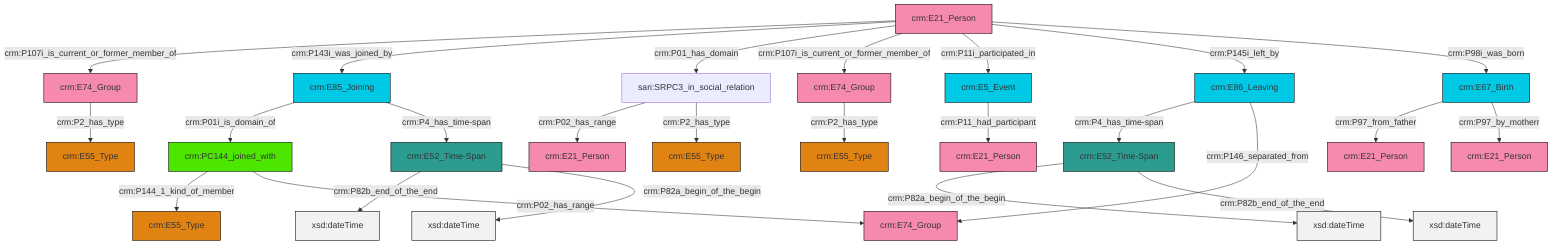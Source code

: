 graph TD
classDef Literal fill:#f2f2f2,stroke:#000000;
classDef CRM_Entity fill:#FFFFFF,stroke:#000000;
classDef Temporal_Entity fill:#00C9E6, stroke:#000000;
classDef Type fill:#E18312, stroke:#000000;
classDef Time-Span fill:#2C9C91, stroke:#000000;
classDef Appellation fill:#FFEB7F, stroke:#000000;
classDef Place fill:#008836, stroke:#000000;
classDef Persistent_Item fill:#B266B2, stroke:#000000;
classDef Conceptual_Object fill:#FFD700, stroke:#000000;
classDef Physical_Thing fill:#D2B48C, stroke:#000000;
classDef Actor fill:#f58aad, stroke:#000000;
classDef PC_Classes fill:#4ce600, stroke:#000000;
classDef Multi fill:#cccccc,stroke:#000000;

4["crm:E5_Event"]:::Temporal_Entity -->|crm:P11_had_participant| 5["crm:E21_Person"]:::Actor
10["crm:E86_Leaving"]:::Temporal_Entity -->|crm:P4_has_time-span| 11["crm:E52_Time-Span"]:::Time-Span
6["crm:E67_Birth"]:::Temporal_Entity -->|crm:P97_from_father| 12["crm:E21_Person"]:::Actor
13["crm:E74_Group"]:::Actor -->|crm:P2_has_type| 14["crm:E55_Type"]:::Type
8["crm:E52_Time-Span"]:::Time-Span -->|crm:P82b_end_of_the_end| 15[xsd:dateTime]:::Literal
6["crm:E67_Birth"]:::Temporal_Entity -->|crm:P97_by_motherr| 0["crm:E21_Person"]:::Actor
21["crm:E21_Person"]:::Actor -->|crm:P107i_is_current_or_former_member_of| 22["crm:E74_Group"]:::Actor
11["crm:E52_Time-Span"]:::Time-Span -->|crm:P82a_begin_of_the_begin| 29[xsd:dateTime]:::Literal
21["crm:E21_Person"]:::Actor -->|crm:P143i_was_joined_by| 16["crm:E85_Joining"]:::Temporal_Entity
18["crm:PC144_joined_with"]:::PC_Classes -->|crm:P144_1_kind_of_member| 2["crm:E55_Type"]:::Type
21["crm:E21_Person"]:::Actor -->|crm:P01_has_domain| 23["sari:SRPC3_in_social_relation"]:::Default
16["crm:E85_Joining"]:::Temporal_Entity -->|crm:P01i_is_domain_of| 18["crm:PC144_joined_with"]:::PC_Classes
22["crm:E74_Group"]:::Actor -->|crm:P2_has_type| 33["crm:E55_Type"]:::Type
21["crm:E21_Person"]:::Actor -->|crm:P107i_is_current_or_former_member_of| 13["crm:E74_Group"]:::Actor
10["crm:E86_Leaving"]:::Temporal_Entity -->|crm:P146_separated_from| 35["crm:E74_Group"]:::Actor
11["crm:E52_Time-Span"]:::Time-Span -->|crm:P82b_end_of_the_end| 36[xsd:dateTime]:::Literal
21["crm:E21_Person"]:::Actor -->|crm:P11i_participated_in| 4["crm:E5_Event"]:::Temporal_Entity
21["crm:E21_Person"]:::Actor -->|crm:P145i_left_by| 10["crm:E86_Leaving"]:::Temporal_Entity
18["crm:PC144_joined_with"]:::PC_Classes -->|crm:P02_has_range| 35["crm:E74_Group"]:::Actor
21["crm:E21_Person"]:::Actor -->|crm:P98i_was_born| 6["crm:E67_Birth"]:::Temporal_Entity
16["crm:E85_Joining"]:::Temporal_Entity -->|crm:P4_has_time-span| 8["crm:E52_Time-Span"]:::Time-Span
23["sari:SRPC3_in_social_relation"]:::Default -->|crm:P02_has_range| 25["crm:E21_Person"]:::Actor
23["sari:SRPC3_in_social_relation"]:::Default -->|crm:P2_has_type| 30["crm:E55_Type"]:::Type
8["crm:E52_Time-Span"]:::Time-Span -->|crm:P82a_begin_of_the_begin| 45[xsd:dateTime]:::Literal
